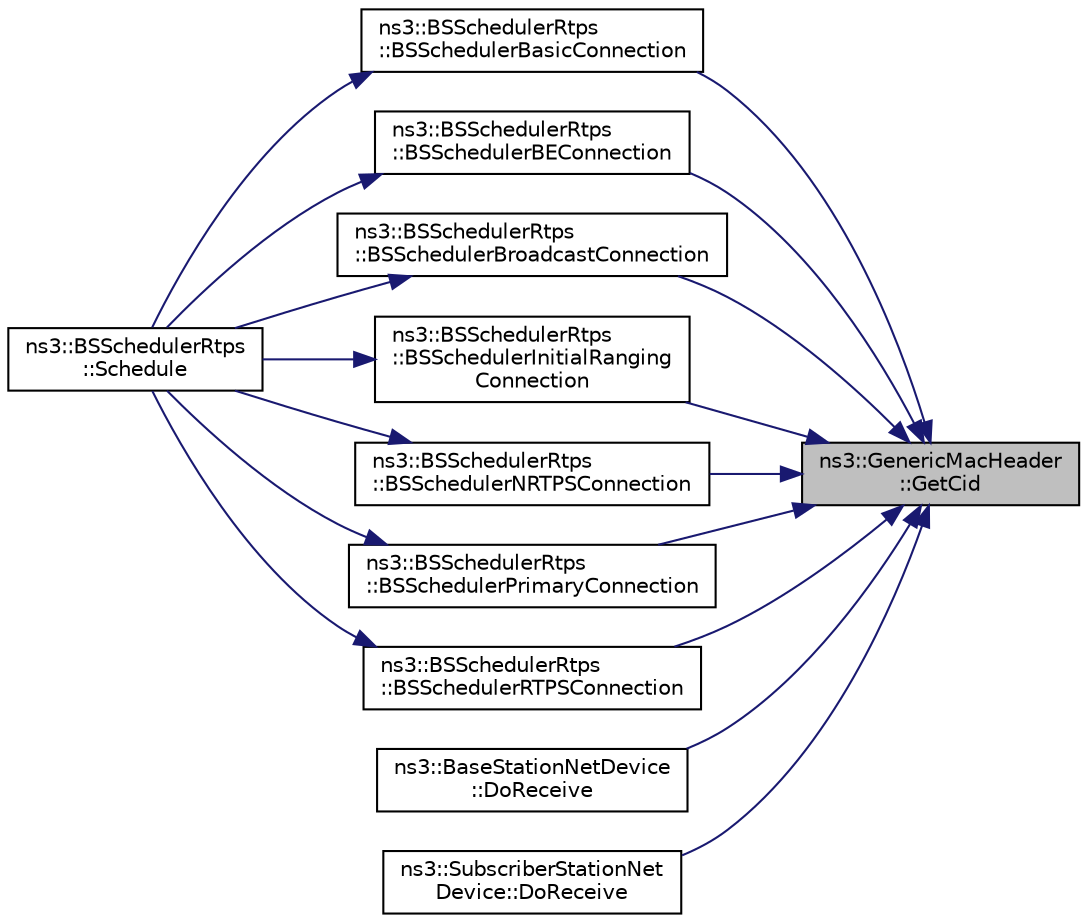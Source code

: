 digraph "ns3::GenericMacHeader::GetCid"
{
 // LATEX_PDF_SIZE
  edge [fontname="Helvetica",fontsize="10",labelfontname="Helvetica",labelfontsize="10"];
  node [fontname="Helvetica",fontsize="10",shape=record];
  rankdir="RL";
  Node1 [label="ns3::GenericMacHeader\l::GetCid",height=0.2,width=0.4,color="black", fillcolor="grey75", style="filled", fontcolor="black",tooltip="Get CID field."];
  Node1 -> Node2 [dir="back",color="midnightblue",fontsize="10",style="solid",fontname="Helvetica"];
  Node2 [label="ns3::BSSchedulerRtps\l::BSSchedulerBasicConnection",height=0.2,width=0.4,color="black", fillcolor="white", style="filled",URL="$classns3_1_1_b_s_scheduler_rtps.html#a9245c54c83bcde5e7178dacbbfc745c6",tooltip="schedules the basic connections"];
  Node2 -> Node3 [dir="back",color="midnightblue",fontsize="10",style="solid",fontname="Helvetica"];
  Node3 [label="ns3::BSSchedulerRtps\l::Schedule",height=0.2,width=0.4,color="black", fillcolor="white", style="filled",URL="$classns3_1_1_b_s_scheduler_rtps.html#a311c9c524b1a898c72afa35a9d7ac0dc",tooltip="Schedule function."];
  Node1 -> Node4 [dir="back",color="midnightblue",fontsize="10",style="solid",fontname="Helvetica"];
  Node4 [label="ns3::BSSchedulerRtps\l::BSSchedulerBEConnection",height=0.2,width=0.4,color="black", fillcolor="white", style="filled",URL="$classns3_1_1_b_s_scheduler_rtps.html#a74fd827556c1b6f8b58ecdb2720a36d5",tooltip="schedules the BE connection"];
  Node4 -> Node3 [dir="back",color="midnightblue",fontsize="10",style="solid",fontname="Helvetica"];
  Node1 -> Node5 [dir="back",color="midnightblue",fontsize="10",style="solid",fontname="Helvetica"];
  Node5 [label="ns3::BSSchedulerRtps\l::BSSchedulerBroadcastConnection",height=0.2,width=0.4,color="black", fillcolor="white", style="filled",URL="$classns3_1_1_b_s_scheduler_rtps.html#ad041a6417c9cf0ddc40116ac877015ab",tooltip="schedules the broadcast connections"];
  Node5 -> Node3 [dir="back",color="midnightblue",fontsize="10",style="solid",fontname="Helvetica"];
  Node1 -> Node6 [dir="back",color="midnightblue",fontsize="10",style="solid",fontname="Helvetica"];
  Node6 [label="ns3::BSSchedulerRtps\l::BSSchedulerInitialRanging\lConnection",height=0.2,width=0.4,color="black", fillcolor="white", style="filled",URL="$classns3_1_1_b_s_scheduler_rtps.html#aa679d00c7063da179a3d2401e4a37f8e",tooltip="schedules the IR connections"];
  Node6 -> Node3 [dir="back",color="midnightblue",fontsize="10",style="solid",fontname="Helvetica"];
  Node1 -> Node7 [dir="back",color="midnightblue",fontsize="10",style="solid",fontname="Helvetica"];
  Node7 [label="ns3::BSSchedulerRtps\l::BSSchedulerNRTPSConnection",height=0.2,width=0.4,color="black", fillcolor="white", style="filled",URL="$classns3_1_1_b_s_scheduler_rtps.html#ae148375221d20545e3f54ac024c933c4",tooltip="schedules the NRTPS connections"];
  Node7 -> Node3 [dir="back",color="midnightblue",fontsize="10",style="solid",fontname="Helvetica"];
  Node1 -> Node8 [dir="back",color="midnightblue",fontsize="10",style="solid",fontname="Helvetica"];
  Node8 [label="ns3::BSSchedulerRtps\l::BSSchedulerPrimaryConnection",height=0.2,width=0.4,color="black", fillcolor="white", style="filled",URL="$classns3_1_1_b_s_scheduler_rtps.html#a2bd7697f2451b3fa6865c858e7c2556f",tooltip="schedules the primary connection"];
  Node8 -> Node3 [dir="back",color="midnightblue",fontsize="10",style="solid",fontname="Helvetica"];
  Node1 -> Node9 [dir="back",color="midnightblue",fontsize="10",style="solid",fontname="Helvetica"];
  Node9 [label="ns3::BSSchedulerRtps\l::BSSchedulerRTPSConnection",height=0.2,width=0.4,color="black", fillcolor="white", style="filled",URL="$classns3_1_1_b_s_scheduler_rtps.html#acb75718835482da98c9b7eafc756dc4c",tooltip="Downlink Scheduler for rtPS connections."];
  Node9 -> Node3 [dir="back",color="midnightblue",fontsize="10",style="solid",fontname="Helvetica"];
  Node1 -> Node10 [dir="back",color="midnightblue",fontsize="10",style="solid",fontname="Helvetica"];
  Node10 [label="ns3::BaseStationNetDevice\l::DoReceive",height=0.2,width=0.4,color="black", fillcolor="white", style="filled",URL="$classns3_1_1_base_station_net_device.html#a0a6bf3deb17ab1adde07a1ed62875067",tooltip="Receive packet."];
  Node1 -> Node11 [dir="back",color="midnightblue",fontsize="10",style="solid",fontname="Helvetica"];
  Node11 [label="ns3::SubscriberStationNet\lDevice::DoReceive",height=0.2,width=0.4,color="black", fillcolor="white", style="filled",URL="$classns3_1_1_subscriber_station_net_device.html#a2cdd421837891adea005eb7cde668a1f",tooltip="Receive a packet."];
}
